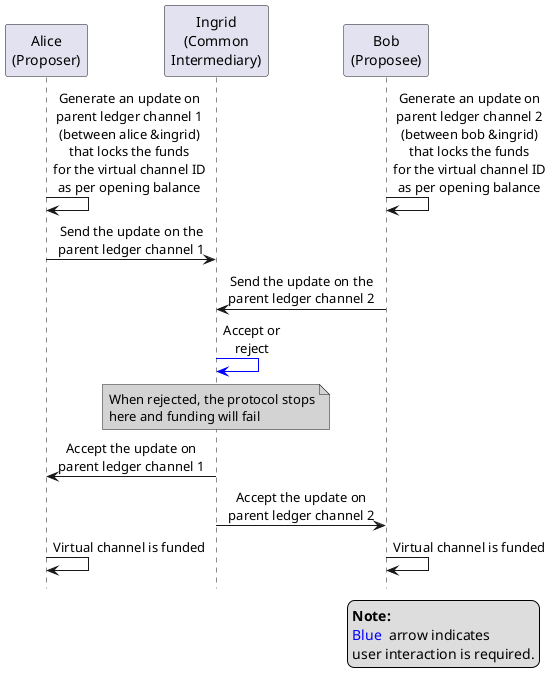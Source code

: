 ' SPDX-FileCopyrightText: 2021 Hyperledger
' SPDX-License-Identifier: CC-BY-4.0

@startuml open_funding_virtual
!pragma teoz true
hide footbox
skinparam SequenceMessageAlign center

participant "Alice\n(Proposer)" as alice
participant "Ingrid\n(Common\nIntermediary)" as ingrid
participant "Bob\n(Proposee)" as bob

alice -> alice: Generate an update on\nparent ledger channel 1\n(between alice &ingrid)\nthat locks the funds\nfor the virtual channel ID\nas per opening balance
&bob -> bob: Generate an update on\nparent ledger channel 2\n(between bob &ingrid)\nthat locks the funds\nfor the virtual channel ID\nas per opening balance

alice -> ingrid: Send the update on the\nparent ledger channel 1
ingrid <- bob: Send the update on the\nparent ledger channel 2

ingrid -[#blue]> ingrid: Accept or\nreject

note over ingrid #LightGray
When rejected, the protocol stops
here and funding will fail
end note

alice <- ingrid: Accept the update on\nparent ledger channel 1
ingrid -> bob: Accept the update on\nparent ledger channel 2


alice -> alice: Virtual channel is funded
&bob -> bob: Virtual channel is funded

legend bottom right
<b>Note:</b>
<color:blue>Blue </color> arrow indicates
user interaction is required.
endlegend

@enduml
